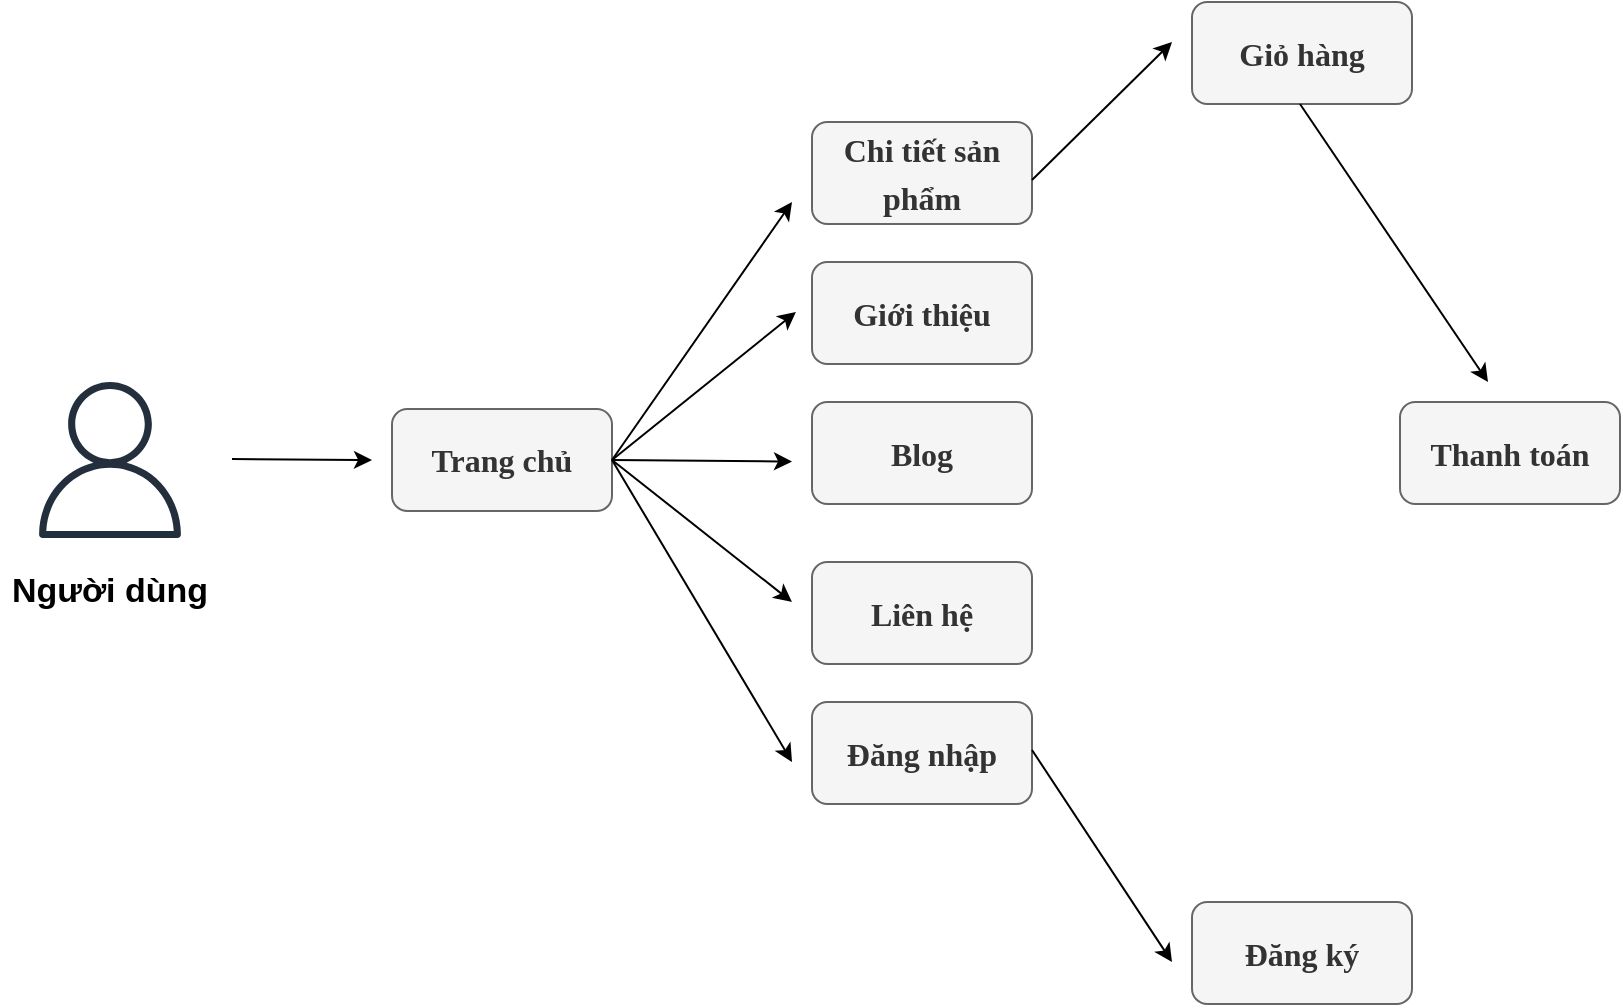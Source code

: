 <mxfile version="24.0.7" type="github">
  <diagram name="Trang-1" id="o9rq9zfs9sSGxVgcCEui">
    <mxGraphModel dx="1114" dy="600" grid="1" gridSize="10" guides="1" tooltips="1" connect="1" arrows="1" fold="1" page="1" pageScale="1" pageWidth="827" pageHeight="1169" math="0" shadow="0">
      <root>
        <mxCell id="0" />
        <mxCell id="1" parent="0" />
        <mxCell id="3QImM_NWvGT7LAKbkqIh-1" value="" style="sketch=0;outlineConnect=0;fontColor=#232F3E;gradientColor=none;fillColor=#232F3D;strokeColor=none;dashed=0;verticalLabelPosition=bottom;verticalAlign=top;align=center;html=1;fontSize=12;fontStyle=0;aspect=fixed;pointerEvents=1;shape=mxgraph.aws4.user;" vertex="1" parent="1">
          <mxGeometry x="26" y="250" width="78" height="78" as="geometry" />
        </mxCell>
        <mxCell id="3QImM_NWvGT7LAKbkqIh-7" value="&lt;h2 style=&quot;border-color: var(--border-color); color: rgb(51, 51, 51); font-family: &amp;quot;Times New Roman&amp;quot;; text-align: justify; line-height: 23.4px;&quot;&gt;&lt;span style=&quot;border-color: var(--border-color); font-size: 16px; background-color: initial;&quot;&gt;Trang chủ&lt;/span&gt;&lt;/h2&gt;" style="rounded=1;whiteSpace=wrap;html=1;fillColor=#f5f5f5;fontColor=#333333;strokeColor=#666666;" vertex="1" parent="1">
          <mxGeometry x="206" y="263.5" width="110" height="51" as="geometry" />
        </mxCell>
        <mxCell id="3QImM_NWvGT7LAKbkqIh-9" value="" style="endArrow=classic;html=1;rounded=0;" edge="1" parent="1">
          <mxGeometry width="50" height="50" relative="1" as="geometry">
            <mxPoint x="126" y="288.5" as="sourcePoint" />
            <mxPoint x="196" y="289" as="targetPoint" />
          </mxGeometry>
        </mxCell>
        <mxCell id="3QImM_NWvGT7LAKbkqIh-10" value="&lt;h2 style=&quot;border-color: var(--border-color); color: rgb(51, 51, 51); font-family: &amp;quot;Times New Roman&amp;quot;; text-align: justify; line-height: 23.4px;&quot;&gt;&lt;span style=&quot;border-color: var(--border-color); font-size: 16px; background-color: initial;&quot;&gt;Giới thiệu&lt;/span&gt;&lt;/h2&gt;" style="rounded=1;whiteSpace=wrap;html=1;fillColor=#f5f5f5;fontColor=#333333;strokeColor=#666666;" vertex="1" parent="1">
          <mxGeometry x="416" y="190" width="110" height="51" as="geometry" />
        </mxCell>
        <mxCell id="3QImM_NWvGT7LAKbkqIh-11" value="" style="endArrow=classic;html=1;rounded=0;entryX=-0.073;entryY=0.49;entryDx=0;entryDy=0;entryPerimeter=0;exitX=1;exitY=0.5;exitDx=0;exitDy=0;" edge="1" parent="1" source="3QImM_NWvGT7LAKbkqIh-7" target="3QImM_NWvGT7LAKbkqIh-10">
          <mxGeometry width="50" height="50" relative="1" as="geometry">
            <mxPoint x="326" y="288.5" as="sourcePoint" />
            <mxPoint x="396" y="220" as="targetPoint" />
          </mxGeometry>
        </mxCell>
        <mxCell id="3QImM_NWvGT7LAKbkqIh-12" value="" style="endArrow=classic;html=1;rounded=0;exitX=1;exitY=0.5;exitDx=0;exitDy=0;" edge="1" parent="1" source="3QImM_NWvGT7LAKbkqIh-7">
          <mxGeometry width="50" height="50" relative="1" as="geometry">
            <mxPoint x="326" y="288.25" as="sourcePoint" />
            <mxPoint x="406" y="289.75" as="targetPoint" />
          </mxGeometry>
        </mxCell>
        <mxCell id="3QImM_NWvGT7LAKbkqIh-13" value="&lt;h2 style=&quot;border-color: var(--border-color); color: rgb(51, 51, 51); font-family: &amp;quot;Times New Roman&amp;quot;; text-align: justify; line-height: 23.4px;&quot;&gt;&lt;span style=&quot;border-color: var(--border-color); font-size: 16px; background-color: initial;&quot;&gt;Blog&lt;/span&gt;&lt;/h2&gt;" style="rounded=1;whiteSpace=wrap;html=1;fillColor=#f5f5f5;fontColor=#333333;strokeColor=#666666;" vertex="1" parent="1">
          <mxGeometry x="416" y="260" width="110" height="51" as="geometry" />
        </mxCell>
        <mxCell id="3QImM_NWvGT7LAKbkqIh-14" value="" style="endArrow=classic;html=1;rounded=0;exitX=1;exitY=0.5;exitDx=0;exitDy=0;" edge="1" parent="1" source="3QImM_NWvGT7LAKbkqIh-7">
          <mxGeometry width="50" height="50" relative="1" as="geometry">
            <mxPoint x="326" y="290" as="sourcePoint" />
            <mxPoint x="406" y="360" as="targetPoint" />
          </mxGeometry>
        </mxCell>
        <mxCell id="3QImM_NWvGT7LAKbkqIh-16" value="&lt;h2 style=&quot;border-color: var(--border-color); color: rgb(51, 51, 51); font-family: &amp;quot;Times New Roman&amp;quot;; line-height: 23.4px;&quot;&gt;&lt;span style=&quot;font-size: 16px;&quot;&gt;Liên hệ&lt;/span&gt;&lt;/h2&gt;" style="rounded=1;whiteSpace=wrap;html=1;fillColor=#f5f5f5;fontColor=#333333;strokeColor=#666666;align=center;" vertex="1" parent="1">
          <mxGeometry x="416" y="340" width="110" height="51" as="geometry" />
        </mxCell>
        <mxCell id="3QImM_NWvGT7LAKbkqIh-17" value="&lt;h2 style=&quot;border-color: var(--border-color); color: rgb(51, 51, 51); font-family: &amp;quot;Times New Roman&amp;quot;; line-height: 23.4px;&quot;&gt;&lt;span style=&quot;font-size: 16px;&quot;&gt;Đăng nhập&lt;/span&gt;&lt;/h2&gt;" style="rounded=1;whiteSpace=wrap;html=1;fillColor=#f5f5f5;fontColor=#333333;strokeColor=#666666;align=center;" vertex="1" parent="1">
          <mxGeometry x="416" y="410" width="110" height="51" as="geometry" />
        </mxCell>
        <mxCell id="3QImM_NWvGT7LAKbkqIh-18" value="" style="endArrow=classic;html=1;rounded=0;exitX=1;exitY=0.5;exitDx=0;exitDy=0;" edge="1" parent="1" source="3QImM_NWvGT7LAKbkqIh-7">
          <mxGeometry width="50" height="50" relative="1" as="geometry">
            <mxPoint x="326" y="290" as="sourcePoint" />
            <mxPoint x="406" y="440" as="targetPoint" />
          </mxGeometry>
        </mxCell>
        <mxCell id="3QImM_NWvGT7LAKbkqIh-20" value="" style="endArrow=classic;html=1;rounded=0;exitX=1;exitY=0.5;exitDx=0;exitDy=0;" edge="1" parent="1" source="3QImM_NWvGT7LAKbkqIh-7">
          <mxGeometry width="50" height="50" relative="1" as="geometry">
            <mxPoint x="316" y="294" as="sourcePoint" />
            <mxPoint x="406" y="160" as="targetPoint" />
          </mxGeometry>
        </mxCell>
        <mxCell id="3QImM_NWvGT7LAKbkqIh-21" value="&lt;h2 style=&quot;border-color: var(--border-color); color: rgb(51, 51, 51); font-family: &amp;quot;Times New Roman&amp;quot;; line-height: 23.4px;&quot;&gt;&lt;span style=&quot;border-color: var(--border-color); font-size: 16px; background-color: initial;&quot;&gt;Chi tiết sản phẩm&lt;/span&gt;&lt;/h2&gt;" style="rounded=1;whiteSpace=wrap;html=1;fillColor=#f5f5f5;fontColor=#333333;strokeColor=#666666;align=center;" vertex="1" parent="1">
          <mxGeometry x="416" y="120" width="110" height="51" as="geometry" />
        </mxCell>
        <mxCell id="3QImM_NWvGT7LAKbkqIh-22" value="" style="endArrow=classic;html=1;rounded=0;exitX=1;exitY=0.5;exitDx=0;exitDy=0;" edge="1" parent="1">
          <mxGeometry width="50" height="50" relative="1" as="geometry">
            <mxPoint x="526" y="149" as="sourcePoint" />
            <mxPoint x="596" y="80" as="targetPoint" />
          </mxGeometry>
        </mxCell>
        <mxCell id="3QImM_NWvGT7LAKbkqIh-23" value="&lt;h2 style=&quot;border-color: var(--border-color); color: rgb(51, 51, 51); font-family: &amp;quot;Times New Roman&amp;quot;; line-height: 23.4px;&quot;&gt;&lt;span style=&quot;border-color: var(--border-color); font-size: 16px; background-color: initial;&quot;&gt;Giỏ hàng&lt;/span&gt;&lt;/h2&gt;" style="rounded=1;whiteSpace=wrap;html=1;fillColor=#f5f5f5;fontColor=#333333;strokeColor=#666666;align=center;" vertex="1" parent="1">
          <mxGeometry x="606" y="60" width="110" height="51" as="geometry" />
        </mxCell>
        <mxCell id="3QImM_NWvGT7LAKbkqIh-26" value="&lt;h2 style=&quot;border-color: var(--border-color); color: rgb(51, 51, 51); font-family: &amp;quot;Times New Roman&amp;quot;; line-height: 23.4px;&quot;&gt;&lt;span style=&quot;font-size: 16px;&quot;&gt;Đăng ký&lt;/span&gt;&lt;/h2&gt;" style="rounded=1;whiteSpace=wrap;html=1;fillColor=#f5f5f5;fontColor=#333333;strokeColor=#666666;align=center;" vertex="1" parent="1">
          <mxGeometry x="606" y="510" width="110" height="51" as="geometry" />
        </mxCell>
        <mxCell id="3QImM_NWvGT7LAKbkqIh-27" value="" style="endArrow=classic;html=1;rounded=0;exitX=1;exitY=0.5;exitDx=0;exitDy=0;" edge="1" parent="1">
          <mxGeometry width="50" height="50" relative="1" as="geometry">
            <mxPoint x="526" y="434" as="sourcePoint" />
            <mxPoint x="596" y="540" as="targetPoint" />
          </mxGeometry>
        </mxCell>
        <mxCell id="3QImM_NWvGT7LAKbkqIh-29" value="&lt;span style=&quot;font-size: 17px;&quot;&gt;Người dùng&lt;/span&gt;" style="text;html=1;align=center;verticalAlign=middle;whiteSpace=wrap;rounded=0;fontStyle=1;fontSize=17;" vertex="1" parent="1">
          <mxGeometry x="10" y="340" width="110" height="30" as="geometry" />
        </mxCell>
        <mxCell id="3QImM_NWvGT7LAKbkqIh-30" value="&lt;h2 style=&quot;border-color: var(--border-color); color: rgb(51, 51, 51); font-family: &amp;quot;Times New Roman&amp;quot;; line-height: 23.4px;&quot;&gt;&lt;span style=&quot;border-color: var(--border-color); font-size: 16px; background-color: initial;&quot;&gt;Thanh toán&lt;/span&gt;&lt;/h2&gt;" style="rounded=1;whiteSpace=wrap;html=1;fillColor=#f5f5f5;fontColor=#333333;strokeColor=#666666;align=center;" vertex="1" parent="1">
          <mxGeometry x="710" y="260" width="110" height="51" as="geometry" />
        </mxCell>
        <mxCell id="3QImM_NWvGT7LAKbkqIh-31" value="" style="endArrow=classic;html=1;rounded=0;exitX=1;exitY=0.5;exitDx=0;exitDy=0;" edge="1" parent="1">
          <mxGeometry width="50" height="50" relative="1" as="geometry">
            <mxPoint x="660" y="111" as="sourcePoint" />
            <mxPoint x="754" y="250" as="targetPoint" />
          </mxGeometry>
        </mxCell>
      </root>
    </mxGraphModel>
  </diagram>
</mxfile>
